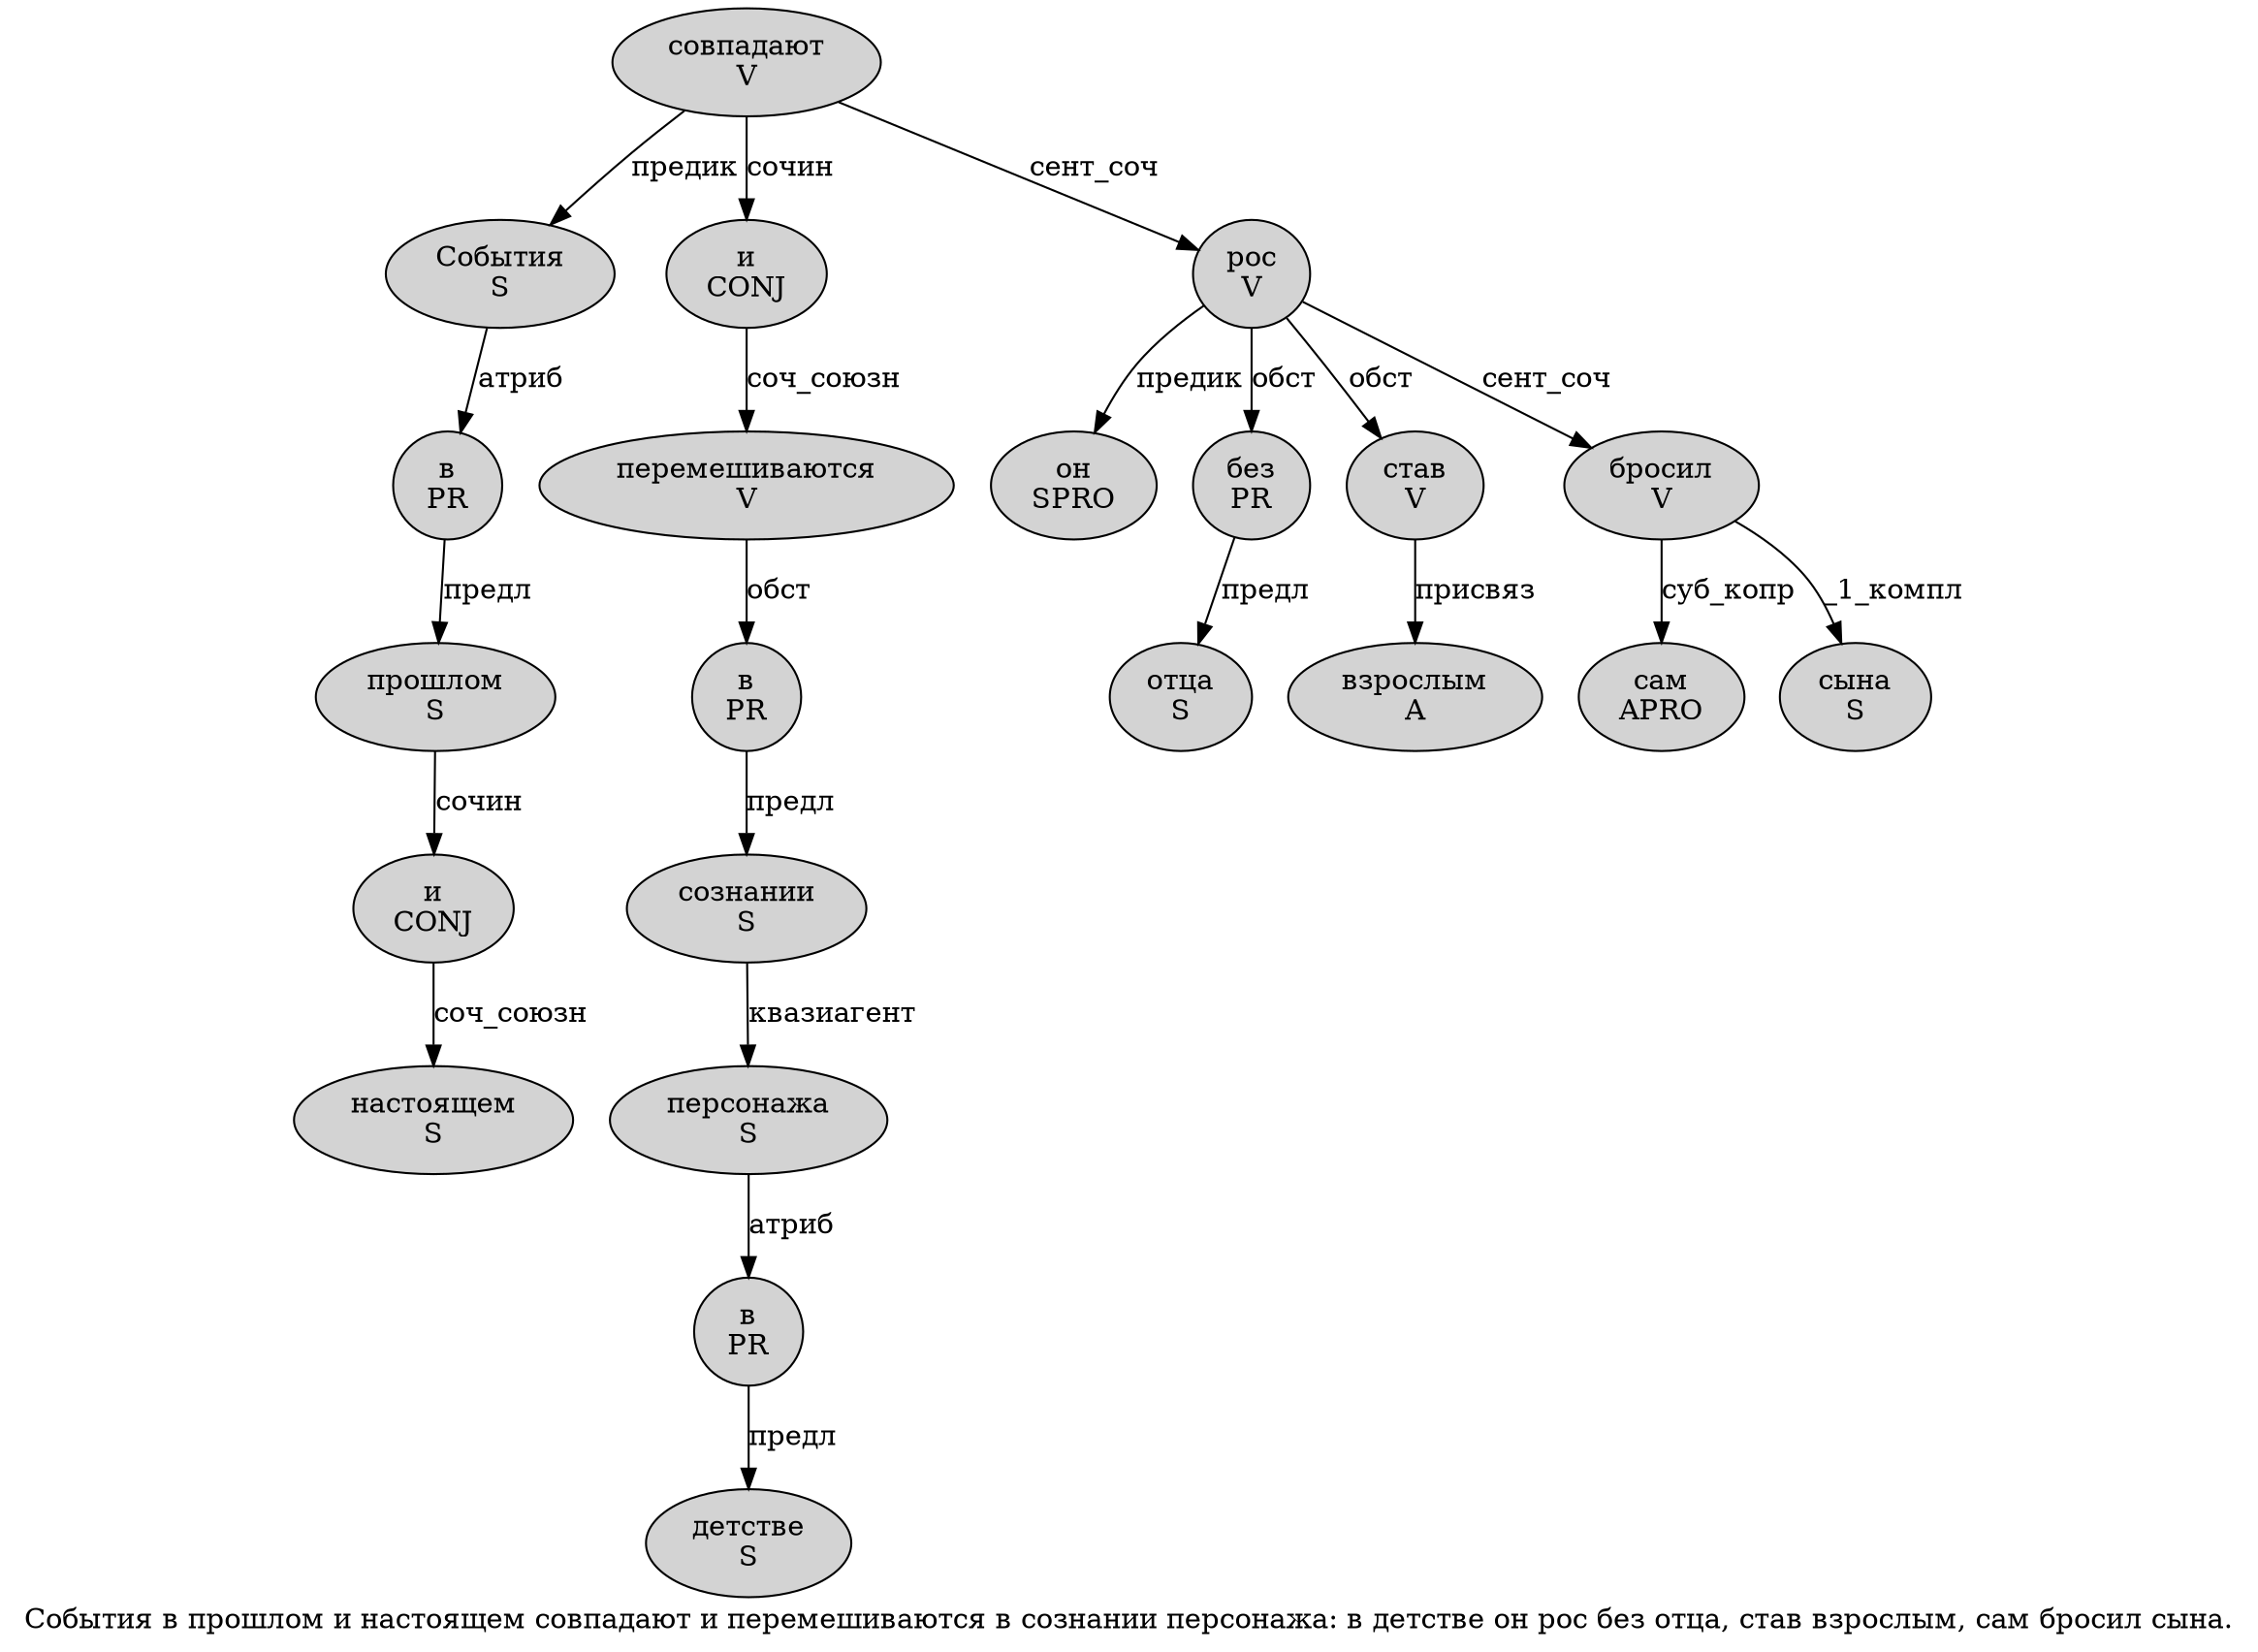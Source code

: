 digraph SENTENCE_2171 {
	graph [label="События в прошлом и настоящем совпадают и перемешиваются в сознании персонажа: в детстве он рос без отца, став взрослым, сам бросил сына."]
	node [style=filled]
		0 [label="События
S" color="" fillcolor=lightgray penwidth=1 shape=ellipse]
		1 [label="в
PR" color="" fillcolor=lightgray penwidth=1 shape=ellipse]
		2 [label="прошлом
S" color="" fillcolor=lightgray penwidth=1 shape=ellipse]
		3 [label="и
CONJ" color="" fillcolor=lightgray penwidth=1 shape=ellipse]
		4 [label="настоящем
S" color="" fillcolor=lightgray penwidth=1 shape=ellipse]
		5 [label="совпадают
V" color="" fillcolor=lightgray penwidth=1 shape=ellipse]
		6 [label="и
CONJ" color="" fillcolor=lightgray penwidth=1 shape=ellipse]
		7 [label="перемешиваются
V" color="" fillcolor=lightgray penwidth=1 shape=ellipse]
		8 [label="в
PR" color="" fillcolor=lightgray penwidth=1 shape=ellipse]
		9 [label="сознании
S" color="" fillcolor=lightgray penwidth=1 shape=ellipse]
		10 [label="персонажа
S" color="" fillcolor=lightgray penwidth=1 shape=ellipse]
		12 [label="в
PR" color="" fillcolor=lightgray penwidth=1 shape=ellipse]
		13 [label="детстве
S" color="" fillcolor=lightgray penwidth=1 shape=ellipse]
		14 [label="он
SPRO" color="" fillcolor=lightgray penwidth=1 shape=ellipse]
		15 [label="рос
V" color="" fillcolor=lightgray penwidth=1 shape=ellipse]
		16 [label="без
PR" color="" fillcolor=lightgray penwidth=1 shape=ellipse]
		17 [label="отца
S" color="" fillcolor=lightgray penwidth=1 shape=ellipse]
		19 [label="став
V" color="" fillcolor=lightgray penwidth=1 shape=ellipse]
		20 [label="взрослым
A" color="" fillcolor=lightgray penwidth=1 shape=ellipse]
		22 [label="сам
APRO" color="" fillcolor=lightgray penwidth=1 shape=ellipse]
		23 [label="бросил
V" color="" fillcolor=lightgray penwidth=1 shape=ellipse]
		24 [label="сына
S" color="" fillcolor=lightgray penwidth=1 shape=ellipse]
			0 -> 1 [label="атриб"]
			8 -> 9 [label="предл"]
			10 -> 12 [label="атриб"]
			2 -> 3 [label="сочин"]
			12 -> 13 [label="предл"]
			15 -> 14 [label="предик"]
			15 -> 16 [label="обст"]
			15 -> 19 [label="обст"]
			15 -> 23 [label="сент_соч"]
			16 -> 17 [label="предл"]
			7 -> 8 [label="обст"]
			9 -> 10 [label="квазиагент"]
			5 -> 0 [label="предик"]
			5 -> 6 [label="сочин"]
			5 -> 15 [label="сент_соч"]
			3 -> 4 [label="соч_союзн"]
			19 -> 20 [label="присвяз"]
			23 -> 22 [label="суб_копр"]
			23 -> 24 [label="_1_компл"]
			6 -> 7 [label="соч_союзн"]
			1 -> 2 [label="предл"]
}